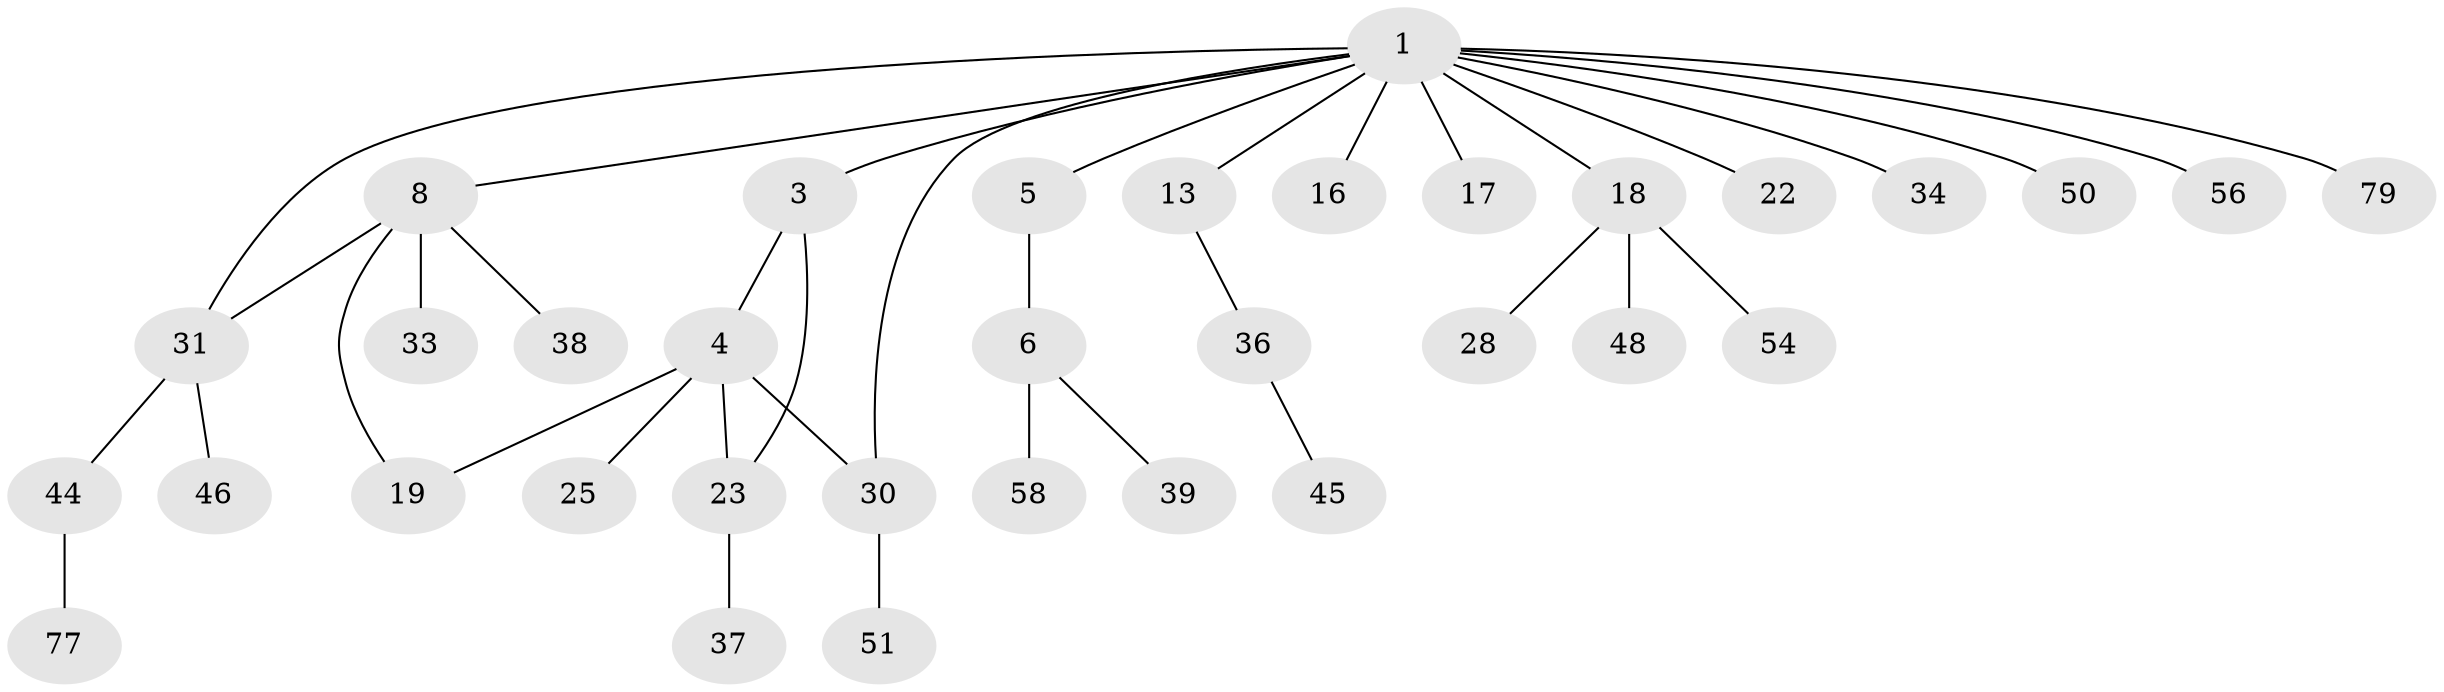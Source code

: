 // original degree distribution, {6: 0.023255813953488372, 5: 0.023255813953488372, 3: 0.10465116279069768, 4: 0.08139534883720931, 8: 0.011627906976744186, 2: 0.32558139534883723, 1: 0.43023255813953487}
// Generated by graph-tools (version 1.1) at 2025/17/03/04/25 18:17:05]
// undirected, 34 vertices, 37 edges
graph export_dot {
graph [start="1"]
  node [color=gray90,style=filled];
  1 [super="+35+2"];
  3;
  4;
  5 [super="+43+55"];
  6;
  8 [super="+10+11+72+53"];
  13 [super="+61+80"];
  16 [super="+70+64"];
  17;
  18 [super="+20+26"];
  19 [super="+68"];
  22;
  23 [super="+83+62"];
  25;
  28 [super="+47"];
  30 [super="+42"];
  31 [super="+32+85"];
  33 [super="+69+49"];
  34;
  36 [super="+41+66"];
  37;
  38 [super="+40"];
  39 [super="+86"];
  44;
  45;
  46 [super="+75"];
  48;
  50;
  51;
  54;
  56 [super="+57"];
  58;
  77;
  79 [super="+84"];
  1 -- 5;
  1 -- 16;
  1 -- 18;
  1 -- 79;
  1 -- 34;
  1 -- 3;
  1 -- 8;
  1 -- 13;
  1 -- 17;
  1 -- 50;
  1 -- 22;
  1 -- 56;
  1 -- 30;
  1 -- 31;
  3 -- 4;
  3 -- 23;
  4 -- 19;
  4 -- 23;
  4 -- 25;
  4 -- 30;
  5 -- 6;
  6 -- 39;
  6 -- 58;
  8 -- 31;
  8 -- 33;
  8 -- 38;
  8 -- 19;
  13 -- 36;
  18 -- 48;
  18 -- 28;
  18 -- 54;
  23 -- 37;
  30 -- 51;
  31 -- 46;
  31 -- 44;
  36 -- 45;
  44 -- 77;
}

